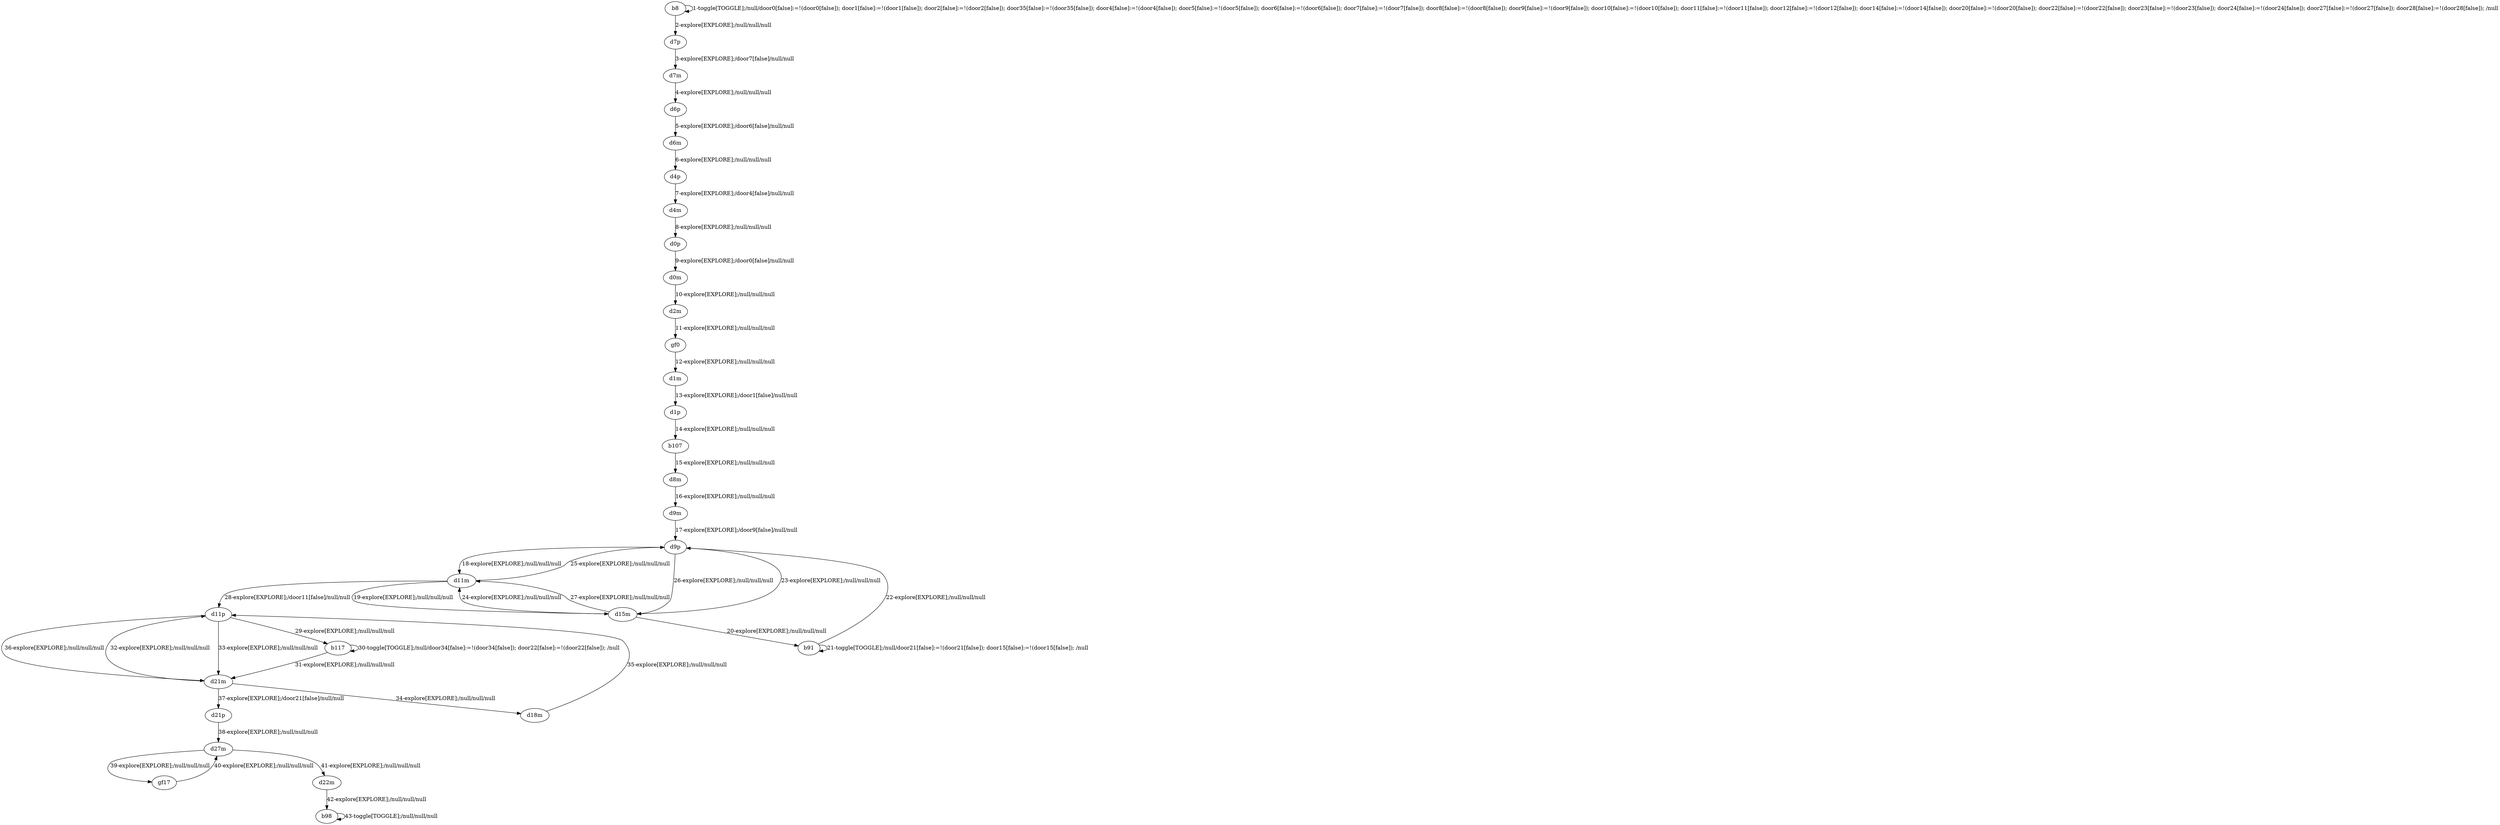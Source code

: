 # Total number of goals covered by this test: 1
# d22m --> b98

digraph g {
"b8" -> "b8" [label = "1-toggle[TOGGLE];/null/door0[false]:=!(door0[false]); door1[false]:=!(door1[false]); door2[false]:=!(door2[false]); door35[false]:=!(door35[false]); door4[false]:=!(door4[false]); door5[false]:=!(door5[false]); door6[false]:=!(door6[false]); door7[false]:=!(door7[false]); door8[false]:=!(door8[false]); door9[false]:=!(door9[false]); door10[false]:=!(door10[false]); door11[false]:=!(door11[false]); door12[false]:=!(door12[false]); door14[false]:=!(door14[false]); door20[false]:=!(door20[false]); door22[false]:=!(door22[false]); door23[false]:=!(door23[false]); door24[false]:=!(door24[false]); door27[false]:=!(door27[false]); door28[false]:=!(door28[false]); /null"];
"b8" -> "d7p" [label = "2-explore[EXPLORE];/null/null/null"];
"d7p" -> "d7m" [label = "3-explore[EXPLORE];/door7[false]/null/null"];
"d7m" -> "d6p" [label = "4-explore[EXPLORE];/null/null/null"];
"d6p" -> "d6m" [label = "5-explore[EXPLORE];/door6[false]/null/null"];
"d6m" -> "d4p" [label = "6-explore[EXPLORE];/null/null/null"];
"d4p" -> "d4m" [label = "7-explore[EXPLORE];/door4[false]/null/null"];
"d4m" -> "d0p" [label = "8-explore[EXPLORE];/null/null/null"];
"d0p" -> "d0m" [label = "9-explore[EXPLORE];/door0[false]/null/null"];
"d0m" -> "d2m" [label = "10-explore[EXPLORE];/null/null/null"];
"d2m" -> "gf0" [label = "11-explore[EXPLORE];/null/null/null"];
"gf0" -> "d1m" [label = "12-explore[EXPLORE];/null/null/null"];
"d1m" -> "d1p" [label = "13-explore[EXPLORE];/door1[false]/null/null"];
"d1p" -> "b107" [label = "14-explore[EXPLORE];/null/null/null"];
"b107" -> "d8m" [label = "15-explore[EXPLORE];/null/null/null"];
"d8m" -> "d9m" [label = "16-explore[EXPLORE];/null/null/null"];
"d9m" -> "d9p" [label = "17-explore[EXPLORE];/door9[false]/null/null"];
"d9p" -> "d11m" [label = "18-explore[EXPLORE];/null/null/null"];
"d11m" -> "d15m" [label = "19-explore[EXPLORE];/null/null/null"];
"d15m" -> "b91" [label = "20-explore[EXPLORE];/null/null/null"];
"b91" -> "b91" [label = "21-toggle[TOGGLE];/null/door21[false]:=!(door21[false]); door15[false]:=!(door15[false]); /null"];
"b91" -> "d9p" [label = "22-explore[EXPLORE];/null/null/null"];
"d9p" -> "d15m" [label = "23-explore[EXPLORE];/null/null/null"];
"d15m" -> "d11m" [label = "24-explore[EXPLORE];/null/null/null"];
"d11m" -> "d9p" [label = "25-explore[EXPLORE];/null/null/null"];
"d9p" -> "d15m" [label = "26-explore[EXPLORE];/null/null/null"];
"d15m" -> "d11m" [label = "27-explore[EXPLORE];/null/null/null"];
"d11m" -> "d11p" [label = "28-explore[EXPLORE];/door11[false]/null/null"];
"d11p" -> "b117" [label = "29-explore[EXPLORE];/null/null/null"];
"b117" -> "b117" [label = "30-toggle[TOGGLE];/null/door34[false]:=!(door34[false]); door22[false]:=!(door22[false]); /null"];
"b117" -> "d21m" [label = "31-explore[EXPLORE];/null/null/null"];
"d21m" -> "d11p" [label = "32-explore[EXPLORE];/null/null/null"];
"d11p" -> "d21m" [label = "33-explore[EXPLORE];/null/null/null"];
"d21m" -> "d18m" [label = "34-explore[EXPLORE];/null/null/null"];
"d18m" -> "d11p" [label = "35-explore[EXPLORE];/null/null/null"];
"d11p" -> "d21m" [label = "36-explore[EXPLORE];/null/null/null"];
"d21m" -> "d21p" [label = "37-explore[EXPLORE];/door21[false]/null/null"];
"d21p" -> "d27m" [label = "38-explore[EXPLORE];/null/null/null"];
"d27m" -> "gf17" [label = "39-explore[EXPLORE];/null/null/null"];
"gf17" -> "d27m" [label = "40-explore[EXPLORE];/null/null/null"];
"d27m" -> "d22m" [label = "41-explore[EXPLORE];/null/null/null"];
"d22m" -> "b98" [label = "42-explore[EXPLORE];/null/null/null"];
"b98" -> "b98" [label = "43-toggle[TOGGLE];/null/null/null"];
}